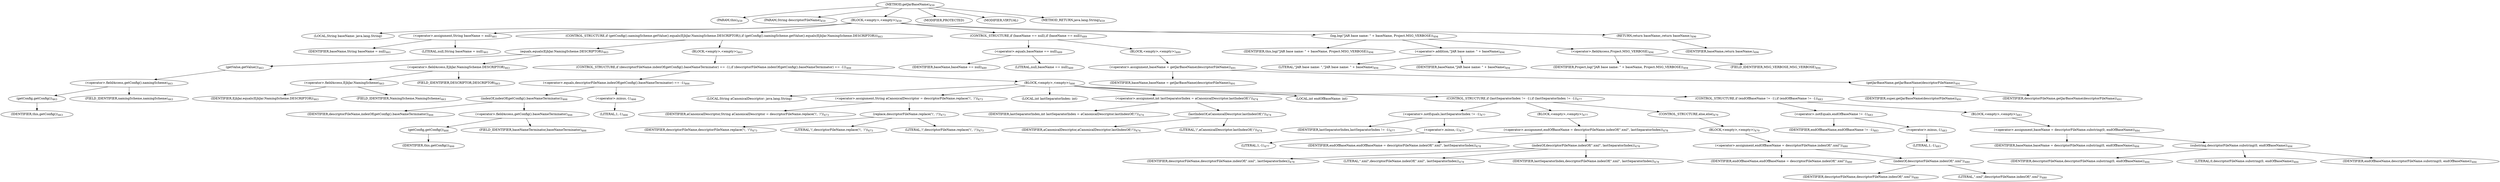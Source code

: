 digraph "getJarBaseName" {  
"676" [label = <(METHOD,getJarBaseName)<SUB>459</SUB>> ]
"24" [label = <(PARAM,this)<SUB>459</SUB>> ]
"677" [label = <(PARAM,String descriptorFileName)<SUB>459</SUB>> ]
"678" [label = <(BLOCK,&lt;empty&gt;,&lt;empty&gt;)<SUB>459</SUB>> ]
"679" [label = <(LOCAL,String baseName: java.lang.String)> ]
"680" [label = <(&lt;operator&gt;.assignment,String baseName = null)<SUB>461</SUB>> ]
"681" [label = <(IDENTIFIER,baseName,String baseName = null)<SUB>461</SUB>> ]
"682" [label = <(LITERAL,null,String baseName = null)<SUB>461</SUB>> ]
"683" [label = <(CONTROL_STRUCTURE,if (getConfig().namingScheme.getValue().equals(EjbJar.NamingScheme.DESCRIPTOR)),if (getConfig().namingScheme.getValue().equals(EjbJar.NamingScheme.DESCRIPTOR)))<SUB>463</SUB>> ]
"684" [label = <(equals,equals(EjbJar.NamingScheme.DESCRIPTOR))<SUB>463</SUB>> ]
"685" [label = <(getValue,getValue())<SUB>463</SUB>> ]
"686" [label = <(&lt;operator&gt;.fieldAccess,getConfig().namingScheme)<SUB>463</SUB>> ]
"687" [label = <(getConfig,getConfig())<SUB>463</SUB>> ]
"23" [label = <(IDENTIFIER,this,getConfig())<SUB>463</SUB>> ]
"688" [label = <(FIELD_IDENTIFIER,namingScheme,namingScheme)<SUB>463</SUB>> ]
"689" [label = <(&lt;operator&gt;.fieldAccess,EjbJar.NamingScheme.DESCRIPTOR)<SUB>463</SUB>> ]
"690" [label = <(&lt;operator&gt;.fieldAccess,EjbJar.NamingScheme)<SUB>463</SUB>> ]
"691" [label = <(IDENTIFIER,EjbJar,equals(EjbJar.NamingScheme.DESCRIPTOR))<SUB>463</SUB>> ]
"692" [label = <(FIELD_IDENTIFIER,NamingScheme,NamingScheme)<SUB>463</SUB>> ]
"693" [label = <(FIELD_IDENTIFIER,DESCRIPTOR,DESCRIPTOR)<SUB>463</SUB>> ]
"694" [label = <(BLOCK,&lt;empty&gt;,&lt;empty&gt;)<SUB>463</SUB>> ]
"695" [label = <(CONTROL_STRUCTURE,if (descriptorFileName.indexOf(getConfig().baseNameTerminator) == -1),if (descriptorFileName.indexOf(getConfig().baseNameTerminator) == -1))<SUB>466</SUB>> ]
"696" [label = <(&lt;operator&gt;.equals,descriptorFileName.indexOf(getConfig().baseNameTerminator) == -1)<SUB>466</SUB>> ]
"697" [label = <(indexOf,indexOf(getConfig().baseNameTerminator))<SUB>466</SUB>> ]
"698" [label = <(IDENTIFIER,descriptorFileName,indexOf(getConfig().baseNameTerminator))<SUB>466</SUB>> ]
"699" [label = <(&lt;operator&gt;.fieldAccess,getConfig().baseNameTerminator)<SUB>466</SUB>> ]
"700" [label = <(getConfig,getConfig())<SUB>466</SUB>> ]
"25" [label = <(IDENTIFIER,this,getConfig())<SUB>466</SUB>> ]
"701" [label = <(FIELD_IDENTIFIER,baseNameTerminator,baseNameTerminator)<SUB>466</SUB>> ]
"702" [label = <(&lt;operator&gt;.minus,-1)<SUB>466</SUB>> ]
"703" [label = <(LITERAL,1,-1)<SUB>466</SUB>> ]
"704" [label = <(BLOCK,&lt;empty&gt;,&lt;empty&gt;)<SUB>466</SUB>> ]
"705" [label = <(LOCAL,String aCanonicalDescriptor: java.lang.String)> ]
"706" [label = <(&lt;operator&gt;.assignment,String aCanonicalDescriptor = descriptorFileName.replace('\\', '/'))<SUB>473</SUB>> ]
"707" [label = <(IDENTIFIER,aCanonicalDescriptor,String aCanonicalDescriptor = descriptorFileName.replace('\\', '/'))<SUB>473</SUB>> ]
"708" [label = <(replace,descriptorFileName.replace('\\', '/'))<SUB>473</SUB>> ]
"709" [label = <(IDENTIFIER,descriptorFileName,descriptorFileName.replace('\\', '/'))<SUB>473</SUB>> ]
"710" [label = <(LITERAL,'\\',descriptorFileName.replace('\\', '/'))<SUB>473</SUB>> ]
"711" [label = <(LITERAL,'/',descriptorFileName.replace('\\', '/'))<SUB>473</SUB>> ]
"712" [label = <(LOCAL,int lastSeparatorIndex: int)> ]
"713" [label = <(&lt;operator&gt;.assignment,int lastSeparatorIndex = aCanonicalDescriptor.lastIndexOf('/'))<SUB>474</SUB>> ]
"714" [label = <(IDENTIFIER,lastSeparatorIndex,int lastSeparatorIndex = aCanonicalDescriptor.lastIndexOf('/'))<SUB>474</SUB>> ]
"715" [label = <(lastIndexOf,aCanonicalDescriptor.lastIndexOf('/'))<SUB>474</SUB>> ]
"716" [label = <(IDENTIFIER,aCanonicalDescriptor,aCanonicalDescriptor.lastIndexOf('/'))<SUB>474</SUB>> ]
"717" [label = <(LITERAL,'/',aCanonicalDescriptor.lastIndexOf('/'))<SUB>474</SUB>> ]
"718" [label = <(LOCAL,int endOfBaseName: int)> ]
"719" [label = <(CONTROL_STRUCTURE,if (lastSeparatorIndex != -1),if (lastSeparatorIndex != -1))<SUB>477</SUB>> ]
"720" [label = <(&lt;operator&gt;.notEquals,lastSeparatorIndex != -1)<SUB>477</SUB>> ]
"721" [label = <(IDENTIFIER,lastSeparatorIndex,lastSeparatorIndex != -1)<SUB>477</SUB>> ]
"722" [label = <(&lt;operator&gt;.minus,-1)<SUB>477</SUB>> ]
"723" [label = <(LITERAL,1,-1)<SUB>477</SUB>> ]
"724" [label = <(BLOCK,&lt;empty&gt;,&lt;empty&gt;)<SUB>477</SUB>> ]
"725" [label = <(&lt;operator&gt;.assignment,endOfBaseName = descriptorFileName.indexOf(&quot;.xml&quot;, lastSeparatorIndex))<SUB>478</SUB>> ]
"726" [label = <(IDENTIFIER,endOfBaseName,endOfBaseName = descriptorFileName.indexOf(&quot;.xml&quot;, lastSeparatorIndex))<SUB>478</SUB>> ]
"727" [label = <(indexOf,descriptorFileName.indexOf(&quot;.xml&quot;, lastSeparatorIndex))<SUB>478</SUB>> ]
"728" [label = <(IDENTIFIER,descriptorFileName,descriptorFileName.indexOf(&quot;.xml&quot;, lastSeparatorIndex))<SUB>478</SUB>> ]
"729" [label = <(LITERAL,&quot;.xml&quot;,descriptorFileName.indexOf(&quot;.xml&quot;, lastSeparatorIndex))<SUB>478</SUB>> ]
"730" [label = <(IDENTIFIER,lastSeparatorIndex,descriptorFileName.indexOf(&quot;.xml&quot;, lastSeparatorIndex))<SUB>478</SUB>> ]
"731" [label = <(CONTROL_STRUCTURE,else,else)<SUB>479</SUB>> ]
"732" [label = <(BLOCK,&lt;empty&gt;,&lt;empty&gt;)<SUB>479</SUB>> ]
"733" [label = <(&lt;operator&gt;.assignment,endOfBaseName = descriptorFileName.indexOf(&quot;.xml&quot;))<SUB>480</SUB>> ]
"734" [label = <(IDENTIFIER,endOfBaseName,endOfBaseName = descriptorFileName.indexOf(&quot;.xml&quot;))<SUB>480</SUB>> ]
"735" [label = <(indexOf,descriptorFileName.indexOf(&quot;.xml&quot;))<SUB>480</SUB>> ]
"736" [label = <(IDENTIFIER,descriptorFileName,descriptorFileName.indexOf(&quot;.xml&quot;))<SUB>480</SUB>> ]
"737" [label = <(LITERAL,&quot;.xml&quot;,descriptorFileName.indexOf(&quot;.xml&quot;))<SUB>480</SUB>> ]
"738" [label = <(CONTROL_STRUCTURE,if (endOfBaseName != -1),if (endOfBaseName != -1))<SUB>483</SUB>> ]
"739" [label = <(&lt;operator&gt;.notEquals,endOfBaseName != -1)<SUB>483</SUB>> ]
"740" [label = <(IDENTIFIER,endOfBaseName,endOfBaseName != -1)<SUB>483</SUB>> ]
"741" [label = <(&lt;operator&gt;.minus,-1)<SUB>483</SUB>> ]
"742" [label = <(LITERAL,1,-1)<SUB>483</SUB>> ]
"743" [label = <(BLOCK,&lt;empty&gt;,&lt;empty&gt;)<SUB>483</SUB>> ]
"744" [label = <(&lt;operator&gt;.assignment,baseName = descriptorFileName.substring(0, endOfBaseName))<SUB>484</SUB>> ]
"745" [label = <(IDENTIFIER,baseName,baseName = descriptorFileName.substring(0, endOfBaseName))<SUB>484</SUB>> ]
"746" [label = <(substring,descriptorFileName.substring(0, endOfBaseName))<SUB>484</SUB>> ]
"747" [label = <(IDENTIFIER,descriptorFileName,descriptorFileName.substring(0, endOfBaseName))<SUB>484</SUB>> ]
"748" [label = <(LITERAL,0,descriptorFileName.substring(0, endOfBaseName))<SUB>484</SUB>> ]
"749" [label = <(IDENTIFIER,endOfBaseName,descriptorFileName.substring(0, endOfBaseName))<SUB>484</SUB>> ]
"750" [label = <(CONTROL_STRUCTURE,if (baseName == null),if (baseName == null))<SUB>489</SUB>> ]
"751" [label = <(&lt;operator&gt;.equals,baseName == null)<SUB>489</SUB>> ]
"752" [label = <(IDENTIFIER,baseName,baseName == null)<SUB>489</SUB>> ]
"753" [label = <(LITERAL,null,baseName == null)<SUB>489</SUB>> ]
"754" [label = <(BLOCK,&lt;empty&gt;,&lt;empty&gt;)<SUB>489</SUB>> ]
"755" [label = <(&lt;operator&gt;.assignment,baseName = getJarBaseName(descriptorFileName))<SUB>491</SUB>> ]
"756" [label = <(IDENTIFIER,baseName,baseName = getJarBaseName(descriptorFileName))<SUB>491</SUB>> ]
"757" [label = <(getJarBaseName,getJarBaseName(descriptorFileName))<SUB>491</SUB>> ]
"758" [label = <(IDENTIFIER,super,getJarBaseName(descriptorFileName))<SUB>491</SUB>> ]
"759" [label = <(IDENTIFIER,descriptorFileName,getJarBaseName(descriptorFileName))<SUB>491</SUB>> ]
"760" [label = <(log,log(&quot;JAR base name: &quot; + baseName, Project.MSG_VERBOSE))<SUB>494</SUB>> ]
"26" [label = <(IDENTIFIER,this,log(&quot;JAR base name: &quot; + baseName, Project.MSG_VERBOSE))<SUB>494</SUB>> ]
"761" [label = <(&lt;operator&gt;.addition,&quot;JAR base name: &quot; + baseName)<SUB>494</SUB>> ]
"762" [label = <(LITERAL,&quot;JAR base name: &quot;,&quot;JAR base name: &quot; + baseName)<SUB>494</SUB>> ]
"763" [label = <(IDENTIFIER,baseName,&quot;JAR base name: &quot; + baseName)<SUB>494</SUB>> ]
"764" [label = <(&lt;operator&gt;.fieldAccess,Project.MSG_VERBOSE)<SUB>494</SUB>> ]
"765" [label = <(IDENTIFIER,Project,log(&quot;JAR base name: &quot; + baseName, Project.MSG_VERBOSE))<SUB>494</SUB>> ]
"766" [label = <(FIELD_IDENTIFIER,MSG_VERBOSE,MSG_VERBOSE)<SUB>494</SUB>> ]
"767" [label = <(RETURN,return baseName;,return baseName;)<SUB>496</SUB>> ]
"768" [label = <(IDENTIFIER,baseName,return baseName;)<SUB>496</SUB>> ]
"769" [label = <(MODIFIER,PROTECTED)> ]
"770" [label = <(MODIFIER,VIRTUAL)> ]
"771" [label = <(METHOD_RETURN,java.lang.String)<SUB>459</SUB>> ]
  "676" -> "24" 
  "676" -> "677" 
  "676" -> "678" 
  "676" -> "769" 
  "676" -> "770" 
  "676" -> "771" 
  "678" -> "679" 
  "678" -> "680" 
  "678" -> "683" 
  "678" -> "750" 
  "678" -> "760" 
  "678" -> "767" 
  "680" -> "681" 
  "680" -> "682" 
  "683" -> "684" 
  "683" -> "694" 
  "684" -> "685" 
  "684" -> "689" 
  "685" -> "686" 
  "686" -> "687" 
  "686" -> "688" 
  "687" -> "23" 
  "689" -> "690" 
  "689" -> "693" 
  "690" -> "691" 
  "690" -> "692" 
  "694" -> "695" 
  "695" -> "696" 
  "695" -> "704" 
  "696" -> "697" 
  "696" -> "702" 
  "697" -> "698" 
  "697" -> "699" 
  "699" -> "700" 
  "699" -> "701" 
  "700" -> "25" 
  "702" -> "703" 
  "704" -> "705" 
  "704" -> "706" 
  "704" -> "712" 
  "704" -> "713" 
  "704" -> "718" 
  "704" -> "719" 
  "704" -> "738" 
  "706" -> "707" 
  "706" -> "708" 
  "708" -> "709" 
  "708" -> "710" 
  "708" -> "711" 
  "713" -> "714" 
  "713" -> "715" 
  "715" -> "716" 
  "715" -> "717" 
  "719" -> "720" 
  "719" -> "724" 
  "719" -> "731" 
  "720" -> "721" 
  "720" -> "722" 
  "722" -> "723" 
  "724" -> "725" 
  "725" -> "726" 
  "725" -> "727" 
  "727" -> "728" 
  "727" -> "729" 
  "727" -> "730" 
  "731" -> "732" 
  "732" -> "733" 
  "733" -> "734" 
  "733" -> "735" 
  "735" -> "736" 
  "735" -> "737" 
  "738" -> "739" 
  "738" -> "743" 
  "739" -> "740" 
  "739" -> "741" 
  "741" -> "742" 
  "743" -> "744" 
  "744" -> "745" 
  "744" -> "746" 
  "746" -> "747" 
  "746" -> "748" 
  "746" -> "749" 
  "750" -> "751" 
  "750" -> "754" 
  "751" -> "752" 
  "751" -> "753" 
  "754" -> "755" 
  "755" -> "756" 
  "755" -> "757" 
  "757" -> "758" 
  "757" -> "759" 
  "760" -> "26" 
  "760" -> "761" 
  "760" -> "764" 
  "761" -> "762" 
  "761" -> "763" 
  "764" -> "765" 
  "764" -> "766" 
  "767" -> "768" 
}
